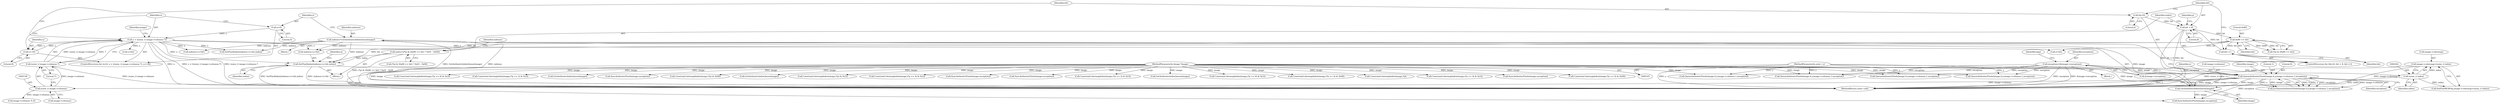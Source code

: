 digraph "0_ImageMagick_d9b2209a69ee90d8df81fb124eb66f593eb9f599@pointer" {
"1000197" [label="(Call,image->colormap+(ssize_t) index)"];
"1000201" [label="(Call,(ssize_t) index)"];
"1000188" [label="(Call,SetPixelIndex(indexes+x+bit,index))"];
"1000146" [label="(Call,indexes=GetAuthenticIndexQueue(image))"];
"1000148" [label="(Call,GetAuthenticIndexQueue(image))"];
"1000130" [label="(Call,QueueAuthenticPixels(image,0,y,image->columns,1,exception))"];
"1000108" [label="(MethodParameterIn,Image *image)"];
"1000107" [label="(MethodParameterIn,ssize_t y)"];
"1000117" [label="(Call,exception=(&image->exception))"];
"1000154" [label="(Call,x < ((ssize_t) image->columns-7))"];
"1000163" [label="(Call,x+=8)"];
"1000151" [label="(Call,x=0)"];
"1000156" [label="(Call,(ssize_t) image->columns-7)"];
"1000157" [label="(Call,(ssize_t) image->columns)"];
"1000183" [label="(Call,0x80 >> bit)"];
"1000171" [label="(Call,bit < 8)"];
"1000168" [label="(Call,bit=0)"];
"1000174" [label="(Call,bit++)"];
"1000177" [label="(Call,index=((*p) & (0x80 >> bit) ? 0x01 : 0x00))"];
"1000148" [label="(Call,GetAuthenticIndexQueue(image))"];
"1000195" [label="(Call,SetPixelRGBO(q,image->colormap+(ssize_t) index))"];
"1000185" [label="(Identifier,bit)"];
"1000429" [label="(Call,ConstrainColormapIndex(image,(*p >> 6) & 0x3))"];
"1000110" [label="(Block,)"];
"1000499" [label="(Call,ConstrainColormapIndex(image,(*p >> 2) & 0x3))"];
"1000155" [label="(Identifier,x)"];
"1000169" [label="(Identifier,bit)"];
"1000293" [label="(Call,GetAuthenticIndexQueue(image))"];
"1000667" [label="(Call,SyncAuthenticPixels(image,exception))"];
"1000108" [label="(MethodParameterIn,Image *image)"];
"1000152" [label="(Identifier,x)"];
"1000602" [label="(Call,ConstrainColormapIndex(image,(*p) & 0x0f))"];
"1000177" [label="(Call,index=((*p) & (0x80 >> bit) ? 0x01 : 0x00))"];
"1000131" [label="(Identifier,image)"];
"1000555" [label="(Call,GetAuthenticIndexQueue(image))"];
"1000107" [label="(MethodParameterIn,ssize_t y)"];
"1000207" [label="(Identifier,p)"];
"1000392" [label="(Call,ConstrainColormapIndex(image,(*p) & 0x3))"];
"1000191" [label="(Call,x+bit)"];
"1000147" [label="(Identifier,indexes)"];
"1000124" [label="(Identifier,bpp)"];
"1000167" [label="(ControlStructure,for (bit=0; bit < 8; bit++))"];
"1000157" [label="(Call,(ssize_t) image->columns)"];
"1000172" [label="(Identifier,bit)"];
"1000154" [label="(Call,x < ((ssize_t) image->columns-7))"];
"1000464" [label="(Call,ConstrainColormapIndex(image,(*p >> 4) & 0x3))"];
"1000190" [label="(Identifier,indexes)"];
"1000176" [label="(Block,)"];
"1000203" [label="(Identifier,index)"];
"1000527" [label="(Call,SyncAuthenticPixels(image,exception))"];
"1000171" [label="(Call,bit < 8)"];
"1000737" [label="(Call,SyncAuthenticPixels(image,exception))"];
"1000366" [label="(Call,ConstrainColormapIndex(image,(*p >> 2) & 0x3))"];
"1000162" [label="(Literal,7)"];
"1000153" [label="(Literal,0)"];
"1000150" [label="(ControlStructure,for (x=0; x < ((ssize_t) image->columns-7); x+=8))"];
"1000164" [label="(Identifier,x)"];
"1000165" [label="(Literal,8)"];
"1000146" [label="(Call,indexes=GetAuthenticIndexQueue(image))"];
"1000194" [label="(Identifier,index)"];
"1000695" [label="(Call,GetAuthenticIndexQueue(image))"];
"1000130" [label="(Call,QueueAuthenticPixels(image,0,y,image->columns,1,exception))"];
"1000314" [label="(Call,ConstrainColormapIndex(image,(*p >> 6) & 0x3))"];
"1000677" [label="(Call,QueueAuthenticPixels(image,0,y,image->columns,1,exception))"];
"1000188" [label="(Call,SetPixelIndex(indexes+x+bit,index))"];
"1000197" [label="(Call,image->colormap+(ssize_t) index)"];
"1000168" [label="(Call,bit=0)"];
"1000128" [label="(Call,q=QueueAuthenticPixels(image,0,y,image->columns,1,exception))"];
"1000119" [label="(Call,&image->exception)"];
"1000746" [label="(Call,QueueAuthenticPixels(image,0,y,image->columns,1,exception))"];
"1000170" [label="(Literal,0)"];
"1000159" [label="(Call,image->columns)"];
"1000803" [label="(MethodReturn,static void)"];
"1000180" [label="(Call,(*p) & (0x80 >> bit))"];
"1000244" [label="(Call,SetPixelIndex(indexes+x+bit,index))"];
"1000137" [label="(Literal,1)"];
"1000173" [label="(Literal,8)"];
"1000127" [label="(Block,)"];
"1000118" [label="(Identifier,exception)"];
"1000198" [label="(Call,image->colormap)"];
"1000639" [label="(Call,ConstrainColormapIndex(image,(*p >> 4) & 0x0f))"];
"1000210" [label="(Call,image->columns % 8)"];
"1000201" [label="(Call,(ssize_t) index)"];
"1000189" [label="(Call,indexes+x+bit)"];
"1000713" [label="(Call,ConstrainColormapIndex(image,*p))"];
"1000138" [label="(Identifier,exception)"];
"1000245" [label="(Call,indexes+x+bit)"];
"1000175" [label="(Identifier,bit)"];
"1000340" [label="(Call,ConstrainColormapIndex(image,(*p >> 4) & 0x3))"];
"1000117" [label="(Call,exception=(&image->exception))"];
"1000149" [label="(Identifier,image)"];
"1000275" [label="(Call,QueueAuthenticPixels(image,0,y,image->columns,1,exception))"];
"1000163" [label="(Call,x+=8)"];
"1000196" [label="(Identifier,q)"];
"1000179" [label="(Call,(*p) & (0x80 >> bit) ? 0x01 : 0x00)"];
"1000798" [label="(Call,SyncAuthenticPixels(image,exception))"];
"1000174" [label="(Call,bit++)"];
"1000537" [label="(Call,QueueAuthenticPixels(image,0,y,image->columns,1,exception))"];
"1000178" [label="(Identifier,index)"];
"1000151" [label="(Call,x=0)"];
"1000132" [label="(Literal,0)"];
"1000212" [label="(Identifier,image)"];
"1000156" [label="(Call,(ssize_t) image->columns-7)"];
"1000247" [label="(Call,x+bit)"];
"1000266" [label="(Call,SyncAuthenticPixels(image,exception))"];
"1000133" [label="(Identifier,y)"];
"1000184" [label="(Literal,0x80)"];
"1000576" [label="(Call,ConstrainColormapIndex(image,(*p >> 4) & 0x0f))"];
"1000183" [label="(Call,0x80 >> bit)"];
"1000134" [label="(Call,image->columns)"];
"1000197" -> "1000195"  [label="AST: "];
"1000197" -> "1000201"  [label="CFG: "];
"1000198" -> "1000197"  [label="AST: "];
"1000201" -> "1000197"  [label="AST: "];
"1000195" -> "1000197"  [label="CFG: "];
"1000197" -> "1000803"  [label="DDG: (ssize_t) index"];
"1000197" -> "1000803"  [label="DDG: image->colormap"];
"1000201" -> "1000197"  [label="DDG: index"];
"1000201" -> "1000203"  [label="CFG: "];
"1000202" -> "1000201"  [label="AST: "];
"1000203" -> "1000201"  [label="AST: "];
"1000201" -> "1000803"  [label="DDG: index"];
"1000201" -> "1000195"  [label="DDG: index"];
"1000188" -> "1000201"  [label="DDG: index"];
"1000188" -> "1000176"  [label="AST: "];
"1000188" -> "1000194"  [label="CFG: "];
"1000189" -> "1000188"  [label="AST: "];
"1000194" -> "1000188"  [label="AST: "];
"1000196" -> "1000188"  [label="CFG: "];
"1000188" -> "1000803"  [label="DDG: SetPixelIndex(indexes+x+bit,index)"];
"1000188" -> "1000803"  [label="DDG: indexes+x+bit"];
"1000146" -> "1000188"  [label="DDG: indexes"];
"1000154" -> "1000188"  [label="DDG: x"];
"1000183" -> "1000188"  [label="DDG: bit"];
"1000177" -> "1000188"  [label="DDG: index"];
"1000146" -> "1000127"  [label="AST: "];
"1000146" -> "1000148"  [label="CFG: "];
"1000147" -> "1000146"  [label="AST: "];
"1000148" -> "1000146"  [label="AST: "];
"1000152" -> "1000146"  [label="CFG: "];
"1000146" -> "1000803"  [label="DDG: GetAuthenticIndexQueue(image)"];
"1000146" -> "1000803"  [label="DDG: indexes"];
"1000148" -> "1000146"  [label="DDG: image"];
"1000146" -> "1000189"  [label="DDG: indexes"];
"1000146" -> "1000244"  [label="DDG: indexes"];
"1000146" -> "1000245"  [label="DDG: indexes"];
"1000148" -> "1000149"  [label="CFG: "];
"1000149" -> "1000148"  [label="AST: "];
"1000130" -> "1000148"  [label="DDG: image"];
"1000108" -> "1000148"  [label="DDG: image"];
"1000148" -> "1000266"  [label="DDG: image"];
"1000130" -> "1000128"  [label="AST: "];
"1000130" -> "1000138"  [label="CFG: "];
"1000131" -> "1000130"  [label="AST: "];
"1000132" -> "1000130"  [label="AST: "];
"1000133" -> "1000130"  [label="AST: "];
"1000134" -> "1000130"  [label="AST: "];
"1000137" -> "1000130"  [label="AST: "];
"1000138" -> "1000130"  [label="AST: "];
"1000128" -> "1000130"  [label="CFG: "];
"1000130" -> "1000803"  [label="DDG: image->columns"];
"1000130" -> "1000803"  [label="DDG: y"];
"1000130" -> "1000803"  [label="DDG: exception"];
"1000130" -> "1000803"  [label="DDG: image"];
"1000130" -> "1000128"  [label="DDG: 0"];
"1000130" -> "1000128"  [label="DDG: 1"];
"1000130" -> "1000128"  [label="DDG: exception"];
"1000130" -> "1000128"  [label="DDG: image->columns"];
"1000130" -> "1000128"  [label="DDG: y"];
"1000130" -> "1000128"  [label="DDG: image"];
"1000108" -> "1000130"  [label="DDG: image"];
"1000107" -> "1000130"  [label="DDG: y"];
"1000117" -> "1000130"  [label="DDG: exception"];
"1000130" -> "1000157"  [label="DDG: image->columns"];
"1000130" -> "1000266"  [label="DDG: exception"];
"1000108" -> "1000105"  [label="AST: "];
"1000108" -> "1000803"  [label="DDG: image"];
"1000108" -> "1000266"  [label="DDG: image"];
"1000108" -> "1000275"  [label="DDG: image"];
"1000108" -> "1000293"  [label="DDG: image"];
"1000108" -> "1000314"  [label="DDG: image"];
"1000108" -> "1000340"  [label="DDG: image"];
"1000108" -> "1000366"  [label="DDG: image"];
"1000108" -> "1000392"  [label="DDG: image"];
"1000108" -> "1000429"  [label="DDG: image"];
"1000108" -> "1000464"  [label="DDG: image"];
"1000108" -> "1000499"  [label="DDG: image"];
"1000108" -> "1000527"  [label="DDG: image"];
"1000108" -> "1000537"  [label="DDG: image"];
"1000108" -> "1000555"  [label="DDG: image"];
"1000108" -> "1000576"  [label="DDG: image"];
"1000108" -> "1000602"  [label="DDG: image"];
"1000108" -> "1000639"  [label="DDG: image"];
"1000108" -> "1000667"  [label="DDG: image"];
"1000108" -> "1000677"  [label="DDG: image"];
"1000108" -> "1000695"  [label="DDG: image"];
"1000108" -> "1000713"  [label="DDG: image"];
"1000108" -> "1000737"  [label="DDG: image"];
"1000108" -> "1000746"  [label="DDG: image"];
"1000108" -> "1000798"  [label="DDG: image"];
"1000107" -> "1000105"  [label="AST: "];
"1000107" -> "1000803"  [label="DDG: y"];
"1000107" -> "1000275"  [label="DDG: y"];
"1000107" -> "1000537"  [label="DDG: y"];
"1000107" -> "1000677"  [label="DDG: y"];
"1000107" -> "1000746"  [label="DDG: y"];
"1000117" -> "1000110"  [label="AST: "];
"1000117" -> "1000119"  [label="CFG: "];
"1000118" -> "1000117"  [label="AST: "];
"1000119" -> "1000117"  [label="AST: "];
"1000124" -> "1000117"  [label="CFG: "];
"1000117" -> "1000803"  [label="DDG: exception"];
"1000117" -> "1000803"  [label="DDG: &image->exception"];
"1000117" -> "1000275"  [label="DDG: exception"];
"1000117" -> "1000537"  [label="DDG: exception"];
"1000117" -> "1000677"  [label="DDG: exception"];
"1000117" -> "1000746"  [label="DDG: exception"];
"1000154" -> "1000150"  [label="AST: "];
"1000154" -> "1000156"  [label="CFG: "];
"1000155" -> "1000154"  [label="AST: "];
"1000156" -> "1000154"  [label="AST: "];
"1000169" -> "1000154"  [label="CFG: "];
"1000212" -> "1000154"  [label="CFG: "];
"1000154" -> "1000803"  [label="DDG: x"];
"1000154" -> "1000803"  [label="DDG: x < ((ssize_t) image->columns-7)"];
"1000154" -> "1000803"  [label="DDG: (ssize_t) image->columns-7"];
"1000163" -> "1000154"  [label="DDG: x"];
"1000151" -> "1000154"  [label="DDG: x"];
"1000156" -> "1000154"  [label="DDG: (ssize_t) image->columns"];
"1000156" -> "1000154"  [label="DDG: 7"];
"1000154" -> "1000163"  [label="DDG: x"];
"1000154" -> "1000189"  [label="DDG: x"];
"1000154" -> "1000191"  [label="DDG: x"];
"1000154" -> "1000244"  [label="DDG: x"];
"1000154" -> "1000245"  [label="DDG: x"];
"1000154" -> "1000247"  [label="DDG: x"];
"1000163" -> "1000150"  [label="AST: "];
"1000163" -> "1000165"  [label="CFG: "];
"1000164" -> "1000163"  [label="AST: "];
"1000165" -> "1000163"  [label="AST: "];
"1000155" -> "1000163"  [label="CFG: "];
"1000151" -> "1000150"  [label="AST: "];
"1000151" -> "1000153"  [label="CFG: "];
"1000152" -> "1000151"  [label="AST: "];
"1000153" -> "1000151"  [label="AST: "];
"1000155" -> "1000151"  [label="CFG: "];
"1000156" -> "1000162"  [label="CFG: "];
"1000157" -> "1000156"  [label="AST: "];
"1000162" -> "1000156"  [label="AST: "];
"1000156" -> "1000803"  [label="DDG: (ssize_t) image->columns"];
"1000157" -> "1000156"  [label="DDG: image->columns"];
"1000157" -> "1000159"  [label="CFG: "];
"1000158" -> "1000157"  [label="AST: "];
"1000159" -> "1000157"  [label="AST: "];
"1000162" -> "1000157"  [label="CFG: "];
"1000157" -> "1000210"  [label="DDG: image->columns"];
"1000183" -> "1000180"  [label="AST: "];
"1000183" -> "1000185"  [label="CFG: "];
"1000184" -> "1000183"  [label="AST: "];
"1000185" -> "1000183"  [label="AST: "];
"1000180" -> "1000183"  [label="CFG: "];
"1000183" -> "1000174"  [label="DDG: bit"];
"1000183" -> "1000180"  [label="DDG: 0x80"];
"1000183" -> "1000180"  [label="DDG: bit"];
"1000171" -> "1000183"  [label="DDG: bit"];
"1000183" -> "1000189"  [label="DDG: bit"];
"1000183" -> "1000191"  [label="DDG: bit"];
"1000171" -> "1000167"  [label="AST: "];
"1000171" -> "1000173"  [label="CFG: "];
"1000172" -> "1000171"  [label="AST: "];
"1000173" -> "1000171"  [label="AST: "];
"1000178" -> "1000171"  [label="CFG: "];
"1000207" -> "1000171"  [label="CFG: "];
"1000171" -> "1000803"  [label="DDG: bit"];
"1000171" -> "1000803"  [label="DDG: bit < 8"];
"1000168" -> "1000171"  [label="DDG: bit"];
"1000174" -> "1000171"  [label="DDG: bit"];
"1000168" -> "1000167"  [label="AST: "];
"1000168" -> "1000170"  [label="CFG: "];
"1000169" -> "1000168"  [label="AST: "];
"1000170" -> "1000168"  [label="AST: "];
"1000172" -> "1000168"  [label="CFG: "];
"1000174" -> "1000167"  [label="AST: "];
"1000174" -> "1000175"  [label="CFG: "];
"1000175" -> "1000174"  [label="AST: "];
"1000172" -> "1000174"  [label="CFG: "];
"1000177" -> "1000176"  [label="AST: "];
"1000177" -> "1000179"  [label="CFG: "];
"1000178" -> "1000177"  [label="AST: "];
"1000179" -> "1000177"  [label="AST: "];
"1000190" -> "1000177"  [label="CFG: "];
"1000177" -> "1000803"  [label="DDG: (*p) & (0x80 >> bit) ? 0x01 : 0x00"];
}
